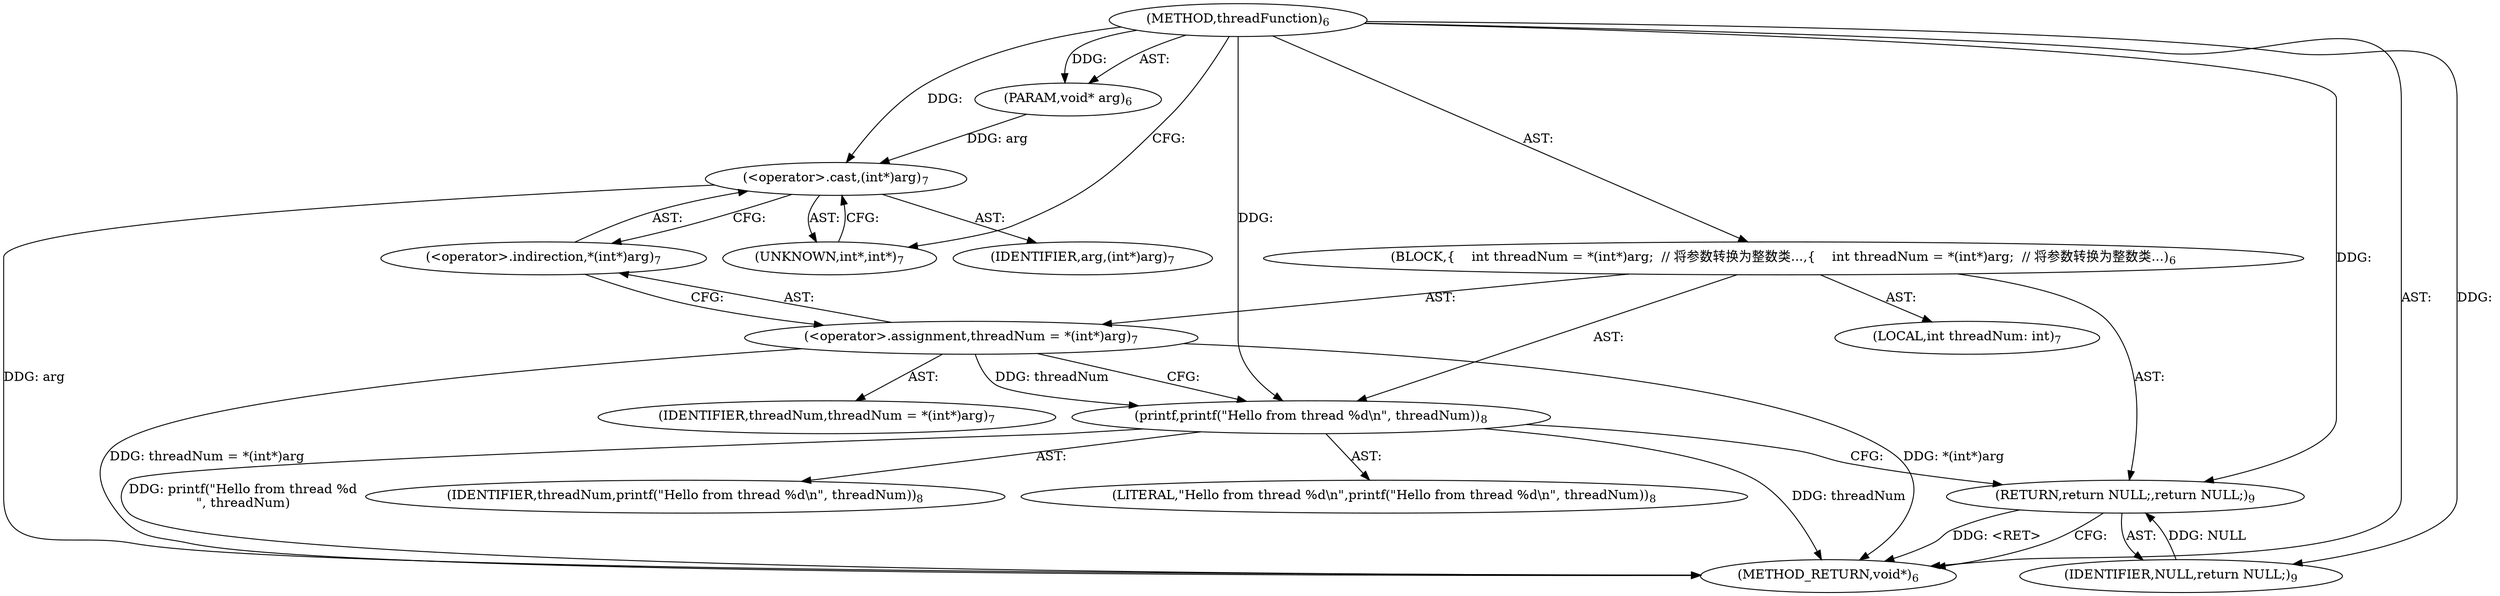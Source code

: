 digraph "threadFunction" {  
"111669149697" [label = <(METHOD,threadFunction)<SUB>6</SUB>> ]
"115964116992" [label = <(PARAM,void* arg)<SUB>6</SUB>> ]
"25769803777" [label = <(BLOCK,{
    int threadNum = *(int*)arg;  // 将参数转换为整数类...,{
    int threadNum = *(int*)arg;  // 将参数转换为整数类...)<SUB>6</SUB>> ]
"94489280512" [label = <(LOCAL,int threadNum: int)<SUB>7</SUB>> ]
"30064771072" [label = <(&lt;operator&gt;.assignment,threadNum = *(int*)arg)<SUB>7</SUB>> ]
"68719476736" [label = <(IDENTIFIER,threadNum,threadNum = *(int*)arg)<SUB>7</SUB>> ]
"30064771073" [label = <(&lt;operator&gt;.indirection,*(int*)arg)<SUB>7</SUB>> ]
"30064771074" [label = <(&lt;operator&gt;.cast,(int*)arg)<SUB>7</SUB>> ]
"184683593728" [label = <(UNKNOWN,int*,int*)<SUB>7</SUB>> ]
"68719476737" [label = <(IDENTIFIER,arg,(int*)arg)<SUB>7</SUB>> ]
"30064771075" [label = <(printf,printf(&quot;Hello from thread %d\n&quot;, threadNum))<SUB>8</SUB>> ]
"90194313216" [label = <(LITERAL,&quot;Hello from thread %d\n&quot;,printf(&quot;Hello from thread %d\n&quot;, threadNum))<SUB>8</SUB>> ]
"68719476738" [label = <(IDENTIFIER,threadNum,printf(&quot;Hello from thread %d\n&quot;, threadNum))<SUB>8</SUB>> ]
"146028888064" [label = <(RETURN,return NULL;,return NULL;)<SUB>9</SUB>> ]
"68719476739" [label = <(IDENTIFIER,NULL,return NULL;)<SUB>9</SUB>> ]
"128849018880" [label = <(METHOD_RETURN,void*)<SUB>6</SUB>> ]
  "111669149697" -> "115964116992"  [ label = "AST: "] 
  "111669149697" -> "25769803777"  [ label = "AST: "] 
  "111669149697" -> "128849018880"  [ label = "AST: "] 
  "25769803777" -> "94489280512"  [ label = "AST: "] 
  "25769803777" -> "30064771072"  [ label = "AST: "] 
  "25769803777" -> "30064771075"  [ label = "AST: "] 
  "25769803777" -> "146028888064"  [ label = "AST: "] 
  "30064771072" -> "68719476736"  [ label = "AST: "] 
  "30064771072" -> "30064771073"  [ label = "AST: "] 
  "30064771073" -> "30064771074"  [ label = "AST: "] 
  "30064771074" -> "184683593728"  [ label = "AST: "] 
  "30064771074" -> "68719476737"  [ label = "AST: "] 
  "30064771075" -> "90194313216"  [ label = "AST: "] 
  "30064771075" -> "68719476738"  [ label = "AST: "] 
  "146028888064" -> "68719476739"  [ label = "AST: "] 
  "30064771072" -> "30064771075"  [ label = "CFG: "] 
  "30064771075" -> "146028888064"  [ label = "CFG: "] 
  "146028888064" -> "128849018880"  [ label = "CFG: "] 
  "30064771073" -> "30064771072"  [ label = "CFG: "] 
  "30064771074" -> "30064771073"  [ label = "CFG: "] 
  "184683593728" -> "30064771074"  [ label = "CFG: "] 
  "111669149697" -> "184683593728"  [ label = "CFG: "] 
  "146028888064" -> "128849018880"  [ label = "DDG: &lt;RET&gt;"] 
  "30064771074" -> "128849018880"  [ label = "DDG: arg"] 
  "30064771072" -> "128849018880"  [ label = "DDG: *(int*)arg"] 
  "30064771072" -> "128849018880"  [ label = "DDG: threadNum = *(int*)arg"] 
  "30064771075" -> "128849018880"  [ label = "DDG: threadNum"] 
  "30064771075" -> "128849018880"  [ label = "DDG: printf(&quot;Hello from thread %d\n&quot;, threadNum)"] 
  "111669149697" -> "115964116992"  [ label = "DDG: "] 
  "68719476739" -> "146028888064"  [ label = "DDG: NULL"] 
  "111669149697" -> "146028888064"  [ label = "DDG: "] 
  "111669149697" -> "30064771075"  [ label = "DDG: "] 
  "30064771072" -> "30064771075"  [ label = "DDG: threadNum"] 
  "111669149697" -> "68719476739"  [ label = "DDG: "] 
  "115964116992" -> "30064771074"  [ label = "DDG: arg"] 
  "111669149697" -> "30064771074"  [ label = "DDG: "] 
}
